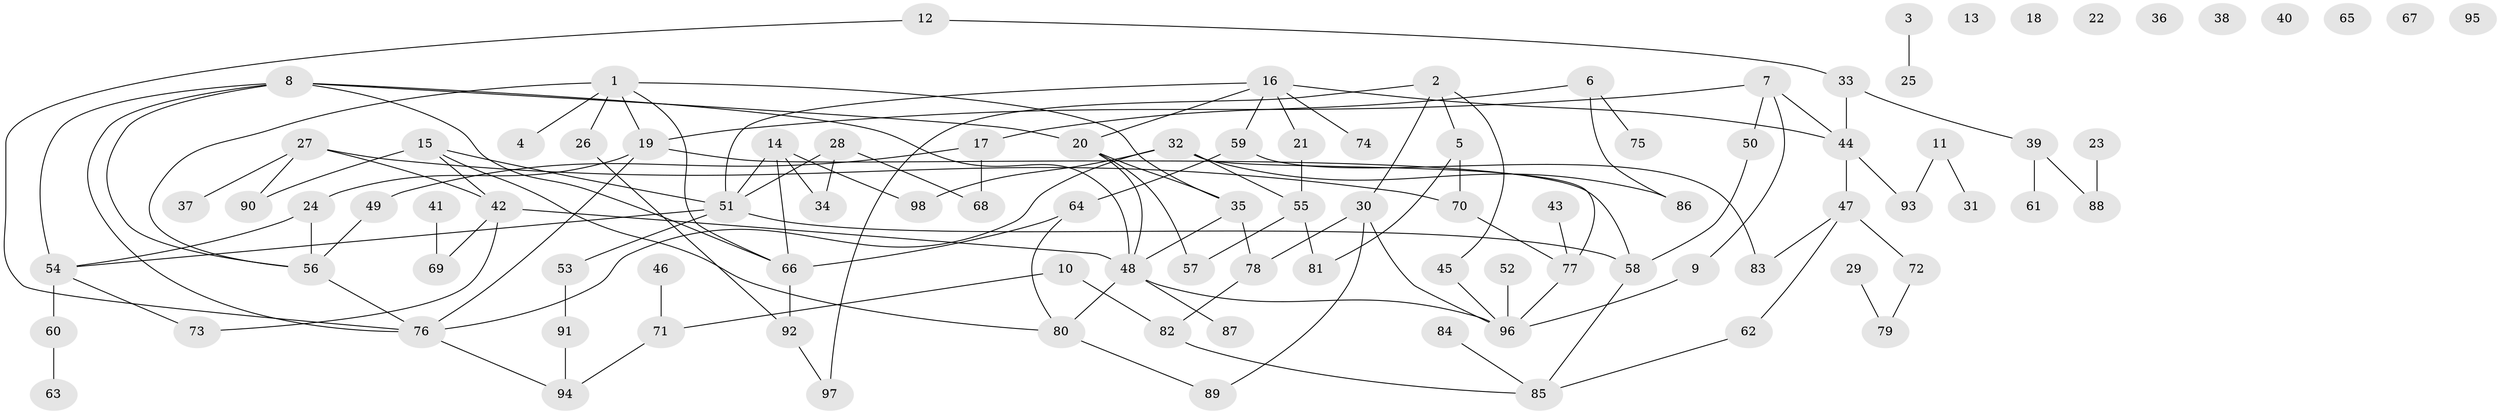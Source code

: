 // Generated by graph-tools (version 1.1) at 2025/49/03/09/25 03:49:08]
// undirected, 98 vertices, 128 edges
graph export_dot {
graph [start="1"]
  node [color=gray90,style=filled];
  1;
  2;
  3;
  4;
  5;
  6;
  7;
  8;
  9;
  10;
  11;
  12;
  13;
  14;
  15;
  16;
  17;
  18;
  19;
  20;
  21;
  22;
  23;
  24;
  25;
  26;
  27;
  28;
  29;
  30;
  31;
  32;
  33;
  34;
  35;
  36;
  37;
  38;
  39;
  40;
  41;
  42;
  43;
  44;
  45;
  46;
  47;
  48;
  49;
  50;
  51;
  52;
  53;
  54;
  55;
  56;
  57;
  58;
  59;
  60;
  61;
  62;
  63;
  64;
  65;
  66;
  67;
  68;
  69;
  70;
  71;
  72;
  73;
  74;
  75;
  76;
  77;
  78;
  79;
  80;
  81;
  82;
  83;
  84;
  85;
  86;
  87;
  88;
  89;
  90;
  91;
  92;
  93;
  94;
  95;
  96;
  97;
  98;
  1 -- 4;
  1 -- 19;
  1 -- 26;
  1 -- 35;
  1 -- 56;
  1 -- 66;
  2 -- 5;
  2 -- 30;
  2 -- 45;
  2 -- 97;
  3 -- 25;
  5 -- 70;
  5 -- 81;
  6 -- 17;
  6 -- 75;
  6 -- 86;
  7 -- 9;
  7 -- 19;
  7 -- 44;
  7 -- 50;
  8 -- 20;
  8 -- 48;
  8 -- 54;
  8 -- 56;
  8 -- 66;
  8 -- 76;
  9 -- 96;
  10 -- 71;
  10 -- 82;
  11 -- 31;
  11 -- 93;
  12 -- 33;
  12 -- 76;
  14 -- 34;
  14 -- 51;
  14 -- 66;
  14 -- 98;
  15 -- 42;
  15 -- 51;
  15 -- 80;
  15 -- 90;
  16 -- 20;
  16 -- 21;
  16 -- 44;
  16 -- 51;
  16 -- 59;
  16 -- 74;
  17 -- 49;
  17 -- 68;
  19 -- 24;
  19 -- 58;
  19 -- 76;
  20 -- 35;
  20 -- 48;
  20 -- 57;
  21 -- 55;
  23 -- 88;
  24 -- 54;
  24 -- 56;
  26 -- 92;
  27 -- 37;
  27 -- 42;
  27 -- 70;
  27 -- 90;
  28 -- 34;
  28 -- 51;
  28 -- 68;
  29 -- 79;
  30 -- 78;
  30 -- 89;
  30 -- 96;
  32 -- 55;
  32 -- 76;
  32 -- 77;
  32 -- 86;
  32 -- 98;
  33 -- 39;
  33 -- 44;
  35 -- 48;
  35 -- 78;
  39 -- 61;
  39 -- 88;
  41 -- 69;
  42 -- 48;
  42 -- 69;
  42 -- 73;
  43 -- 77;
  44 -- 47;
  44 -- 93;
  45 -- 96;
  46 -- 71;
  47 -- 62;
  47 -- 72;
  47 -- 83;
  48 -- 80;
  48 -- 87;
  48 -- 96;
  49 -- 56;
  50 -- 58;
  51 -- 53;
  51 -- 54;
  51 -- 58;
  52 -- 96;
  53 -- 91;
  54 -- 60;
  54 -- 73;
  55 -- 57;
  55 -- 81;
  56 -- 76;
  58 -- 85;
  59 -- 64;
  59 -- 83;
  60 -- 63;
  62 -- 85;
  64 -- 66;
  64 -- 80;
  66 -- 92;
  70 -- 77;
  71 -- 94;
  72 -- 79;
  76 -- 94;
  77 -- 96;
  78 -- 82;
  80 -- 89;
  82 -- 85;
  84 -- 85;
  91 -- 94;
  92 -- 97;
}
